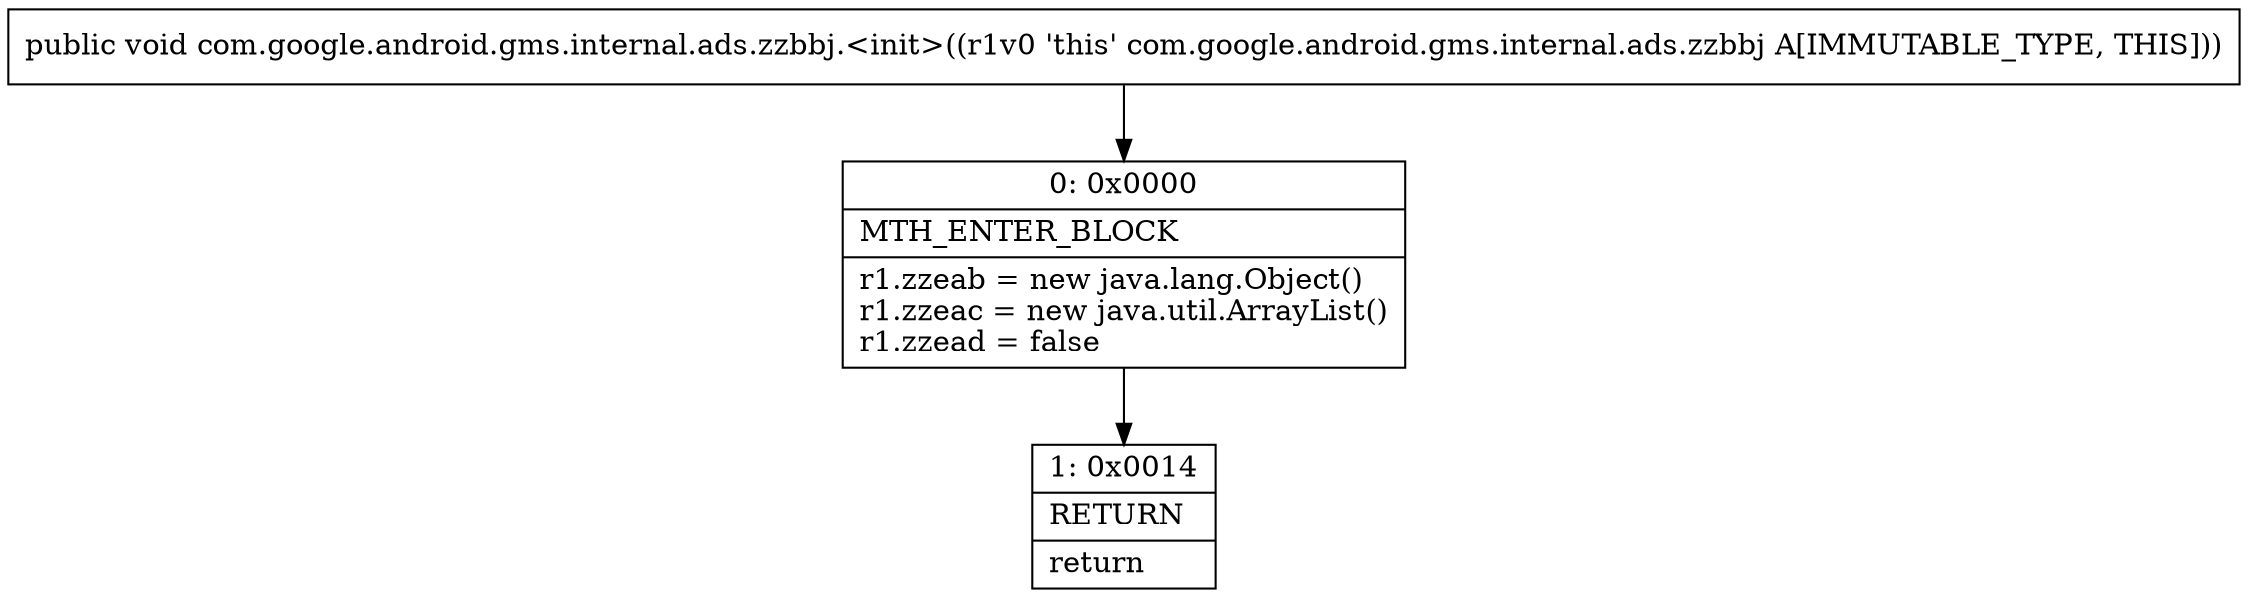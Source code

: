 digraph "CFG forcom.google.android.gms.internal.ads.zzbbj.\<init\>()V" {
Node_0 [shape=record,label="{0\:\ 0x0000|MTH_ENTER_BLOCK\l|r1.zzeab = new java.lang.Object()\lr1.zzeac = new java.util.ArrayList()\lr1.zzead = false\l}"];
Node_1 [shape=record,label="{1\:\ 0x0014|RETURN\l|return\l}"];
MethodNode[shape=record,label="{public void com.google.android.gms.internal.ads.zzbbj.\<init\>((r1v0 'this' com.google.android.gms.internal.ads.zzbbj A[IMMUTABLE_TYPE, THIS])) }"];
MethodNode -> Node_0;
Node_0 -> Node_1;
}

